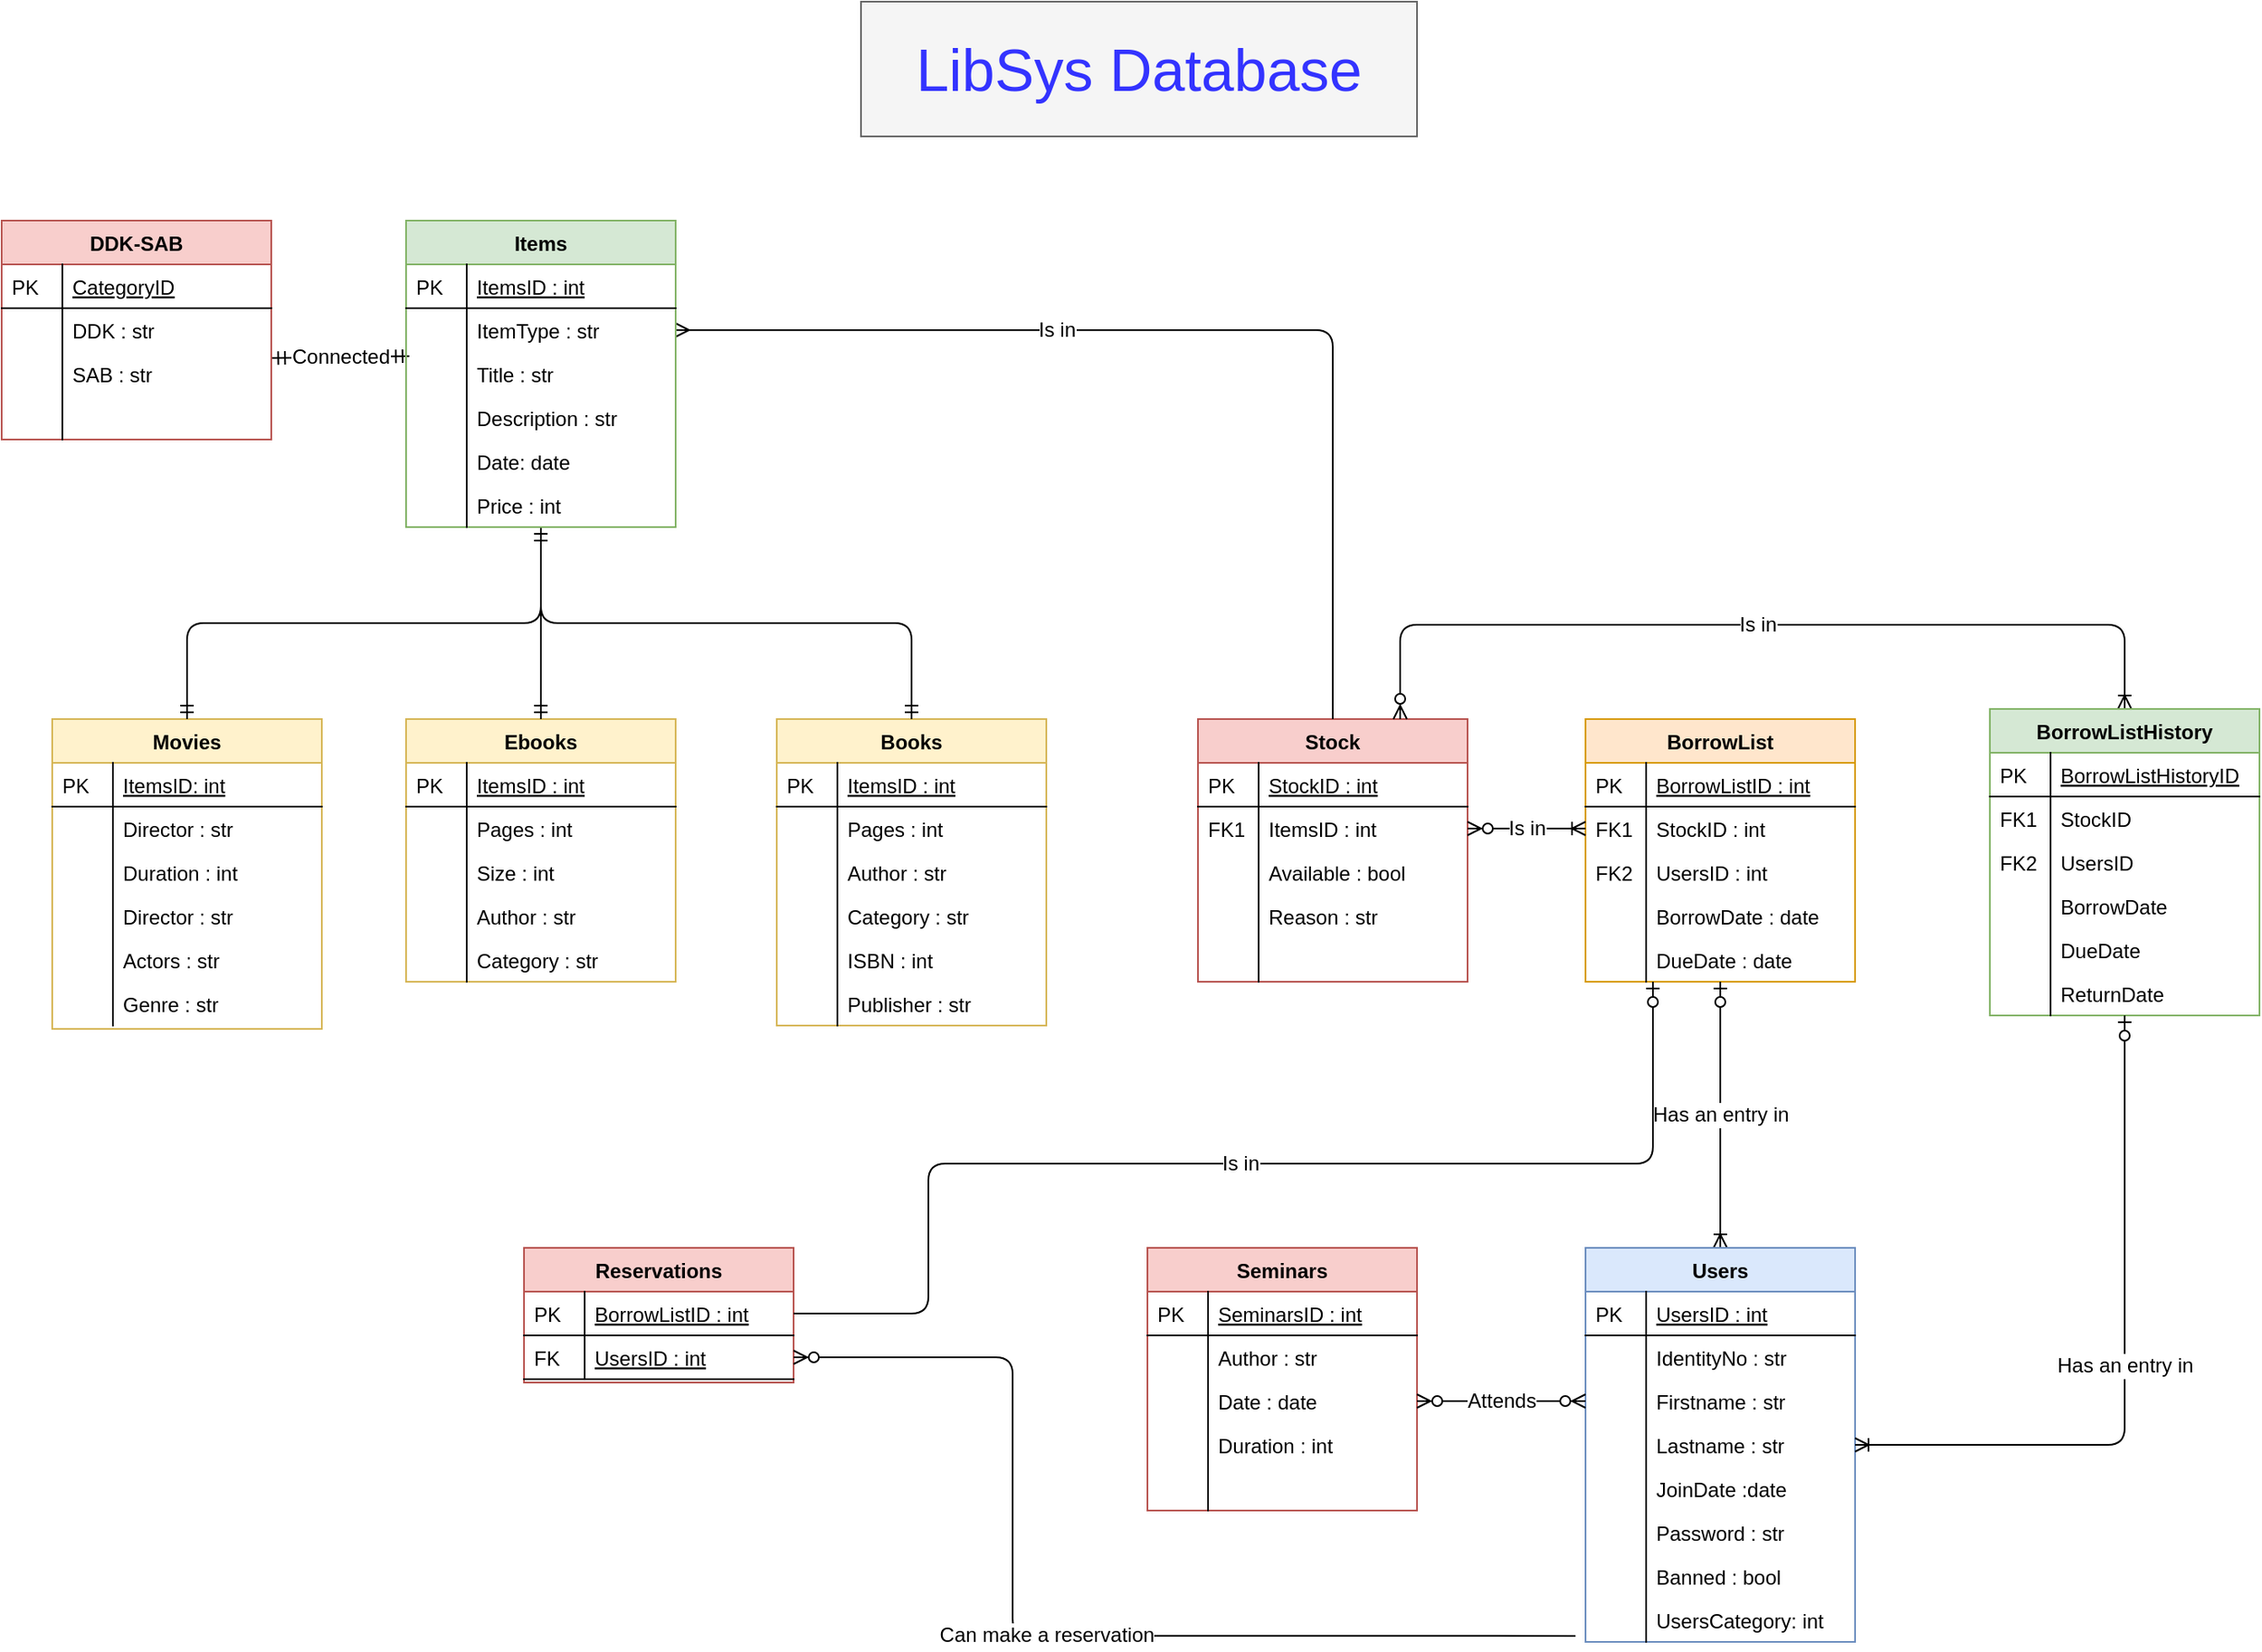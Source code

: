 <mxfile version="13.1.2" type="google"><diagram id="C5RBs43oDa-KdzZeNtuy" name="Page-1"><mxGraphModel dx="1826" dy="821" grid="1" gridSize="10" guides="1" tooltips="1" connect="1" arrows="1" fold="1" page="1" pageScale="1" pageWidth="827" pageHeight="1169" math="0" shadow="0"><root><mxCell id="WIyWlLk6GJQsqaUBKTNV-0"/><mxCell id="WIyWlLk6GJQsqaUBKTNV-1" parent="WIyWlLk6GJQsqaUBKTNV-0"/><mxCell id="zkfFHV4jXpPFQw0GAbJ--51" value="Movies" style="swimlane;fontStyle=1;childLayout=stackLayout;horizontal=1;startSize=26;horizontalStack=0;resizeParent=1;resizeLast=0;collapsible=1;marginBottom=0;rounded=0;shadow=0;strokeWidth=1;fillColor=#fff2cc;strokeColor=#d6b656;" parent="WIyWlLk6GJQsqaUBKTNV-1" vertex="1"><mxGeometry x="150" y="536" width="160" height="184" as="geometry"><mxRectangle x="20" y="80" width="160" height="26" as="alternateBounds"/></mxGeometry></mxCell><mxCell id="zkfFHV4jXpPFQw0GAbJ--52" value="ItemsID: int" style="shape=partialRectangle;top=0;left=0;right=0;bottom=1;align=left;verticalAlign=top;fillColor=none;spacingLeft=40;spacingRight=4;overflow=hidden;rotatable=0;points=[[0,0.5],[1,0.5]];portConstraint=eastwest;dropTarget=0;rounded=0;shadow=0;strokeWidth=1;fontStyle=4" parent="zkfFHV4jXpPFQw0GAbJ--51" vertex="1"><mxGeometry y="26" width="160" height="26" as="geometry"/></mxCell><mxCell id="zkfFHV4jXpPFQw0GAbJ--53" value="PK" style="shape=partialRectangle;top=0;left=0;bottom=0;fillColor=none;align=left;verticalAlign=top;spacingLeft=4;spacingRight=4;overflow=hidden;rotatable=0;points=[];portConstraint=eastwest;part=1;" parent="zkfFHV4jXpPFQw0GAbJ--52" vertex="1" connectable="0"><mxGeometry width="36" height="26" as="geometry"/></mxCell><mxCell id="YhUnzSoJVCJysxnt4JnC-15" value="Director : str" style="shape=partialRectangle;top=0;left=0;right=0;bottom=0;align=left;verticalAlign=top;fillColor=none;spacingLeft=40;spacingRight=4;overflow=hidden;rotatable=0;points=[[0,0.5],[1,0.5]];portConstraint=eastwest;dropTarget=0;rounded=0;shadow=0;strokeWidth=1;" parent="zkfFHV4jXpPFQw0GAbJ--51" vertex="1"><mxGeometry y="52" width="160" height="26" as="geometry"/></mxCell><mxCell id="YhUnzSoJVCJysxnt4JnC-16" value="" style="shape=partialRectangle;top=0;left=0;bottom=0;fillColor=none;align=left;verticalAlign=top;spacingLeft=4;spacingRight=4;overflow=hidden;rotatable=0;points=[];portConstraint=eastwest;part=1;" parent="YhUnzSoJVCJysxnt4JnC-15" vertex="1" connectable="0"><mxGeometry width="36" height="26" as="geometry"/></mxCell><mxCell id="YhUnzSoJVCJysxnt4JnC-17" value="Duration : int" style="shape=partialRectangle;top=0;left=0;right=0;bottom=0;align=left;verticalAlign=top;fillColor=none;spacingLeft=40;spacingRight=4;overflow=hidden;rotatable=0;points=[[0,0.5],[1,0.5]];portConstraint=eastwest;dropTarget=0;rounded=0;shadow=0;strokeWidth=1;" parent="zkfFHV4jXpPFQw0GAbJ--51" vertex="1"><mxGeometry y="78" width="160" height="26" as="geometry"/></mxCell><mxCell id="YhUnzSoJVCJysxnt4JnC-18" value="" style="shape=partialRectangle;top=0;left=0;bottom=0;fillColor=none;align=left;verticalAlign=top;spacingLeft=4;spacingRight=4;overflow=hidden;rotatable=0;points=[];portConstraint=eastwest;part=1;" parent="YhUnzSoJVCJysxnt4JnC-17" vertex="1" connectable="0"><mxGeometry width="36" height="26" as="geometry"/></mxCell><mxCell id="YhUnzSoJVCJysxnt4JnC-19" value="Director : str" style="shape=partialRectangle;top=0;left=0;right=0;bottom=0;align=left;verticalAlign=top;fillColor=none;spacingLeft=40;spacingRight=4;overflow=hidden;rotatable=0;points=[[0,0.5],[1,0.5]];portConstraint=eastwest;dropTarget=0;rounded=0;shadow=0;strokeWidth=1;" parent="zkfFHV4jXpPFQw0GAbJ--51" vertex="1"><mxGeometry y="104" width="160" height="26" as="geometry"/></mxCell><mxCell id="YhUnzSoJVCJysxnt4JnC-20" value="" style="shape=partialRectangle;top=0;left=0;bottom=0;fillColor=none;align=left;verticalAlign=top;spacingLeft=4;spacingRight=4;overflow=hidden;rotatable=0;points=[];portConstraint=eastwest;part=1;" parent="YhUnzSoJVCJysxnt4JnC-19" vertex="1" connectable="0"><mxGeometry width="36" height="26" as="geometry"/></mxCell><mxCell id="YhUnzSoJVCJysxnt4JnC-21" value="Actors : str" style="shape=partialRectangle;top=0;left=0;right=0;bottom=0;align=left;verticalAlign=top;fillColor=none;spacingLeft=40;spacingRight=4;overflow=hidden;rotatable=0;points=[[0,0.5],[1,0.5]];portConstraint=eastwest;dropTarget=0;rounded=0;shadow=0;strokeWidth=1;" parent="zkfFHV4jXpPFQw0GAbJ--51" vertex="1"><mxGeometry y="130" width="160" height="26" as="geometry"/></mxCell><mxCell id="YhUnzSoJVCJysxnt4JnC-22" value="" style="shape=partialRectangle;top=0;left=0;bottom=0;fillColor=none;align=left;verticalAlign=top;spacingLeft=4;spacingRight=4;overflow=hidden;rotatable=0;points=[];portConstraint=eastwest;part=1;" parent="YhUnzSoJVCJysxnt4JnC-21" vertex="1" connectable="0"><mxGeometry width="36" height="26" as="geometry"/></mxCell><mxCell id="YhUnzSoJVCJysxnt4JnC-23" value="Genre : str" style="shape=partialRectangle;top=0;left=0;right=0;bottom=0;align=left;verticalAlign=top;fillColor=none;spacingLeft=40;spacingRight=4;overflow=hidden;rotatable=0;points=[[0,0.5],[1,0.5]];portConstraint=eastwest;dropTarget=0;rounded=0;shadow=0;strokeWidth=1;" parent="zkfFHV4jXpPFQw0GAbJ--51" vertex="1"><mxGeometry y="156" width="160" height="26" as="geometry"/></mxCell><mxCell id="YhUnzSoJVCJysxnt4JnC-24" value="" style="shape=partialRectangle;top=0;left=0;bottom=0;fillColor=none;align=left;verticalAlign=top;spacingLeft=4;spacingRight=4;overflow=hidden;rotatable=0;points=[];portConstraint=eastwest;part=1;" parent="YhUnzSoJVCJysxnt4JnC-23" vertex="1" connectable="0"><mxGeometry width="36" height="26" as="geometry"/></mxCell><mxCell id="zkfFHV4jXpPFQw0GAbJ--56" value="Books" style="swimlane;fontStyle=1;childLayout=stackLayout;horizontal=1;startSize=26;horizontalStack=0;resizeParent=1;resizeLast=0;collapsible=1;marginBottom=0;rounded=0;shadow=0;strokeWidth=1;fillColor=#fff2cc;strokeColor=#d6b656;" parent="WIyWlLk6GJQsqaUBKTNV-1" vertex="1"><mxGeometry x="580" y="536" width="160" height="182" as="geometry"><mxRectangle x="260" y="80" width="160" height="26" as="alternateBounds"/></mxGeometry></mxCell><mxCell id="zkfFHV4jXpPFQw0GAbJ--57" value="ItemsID : int" style="shape=partialRectangle;top=0;left=0;right=0;bottom=1;align=left;verticalAlign=top;fillColor=none;spacingLeft=40;spacingRight=4;overflow=hidden;rotatable=0;points=[[0,0.5],[1,0.5]];portConstraint=eastwest;dropTarget=0;rounded=0;shadow=0;strokeWidth=1;fontStyle=4" parent="zkfFHV4jXpPFQw0GAbJ--56" vertex="1"><mxGeometry y="26" width="160" height="26" as="geometry"/></mxCell><mxCell id="zkfFHV4jXpPFQw0GAbJ--58" value="PK" style="shape=partialRectangle;top=0;left=0;bottom=0;fillColor=none;align=left;verticalAlign=top;spacingLeft=4;spacingRight=4;overflow=hidden;rotatable=0;points=[];portConstraint=eastwest;part=1;" parent="zkfFHV4jXpPFQw0GAbJ--57" vertex="1" connectable="0"><mxGeometry width="36" height="26" as="geometry"/></mxCell><mxCell id="YhUnzSoJVCJysxnt4JnC-30" value="Pages : int" style="shape=partialRectangle;top=0;left=0;right=0;bottom=0;align=left;verticalAlign=top;fillColor=none;spacingLeft=40;spacingRight=4;overflow=hidden;rotatable=0;points=[[0,0.5],[1,0.5]];portConstraint=eastwest;dropTarget=0;rounded=0;shadow=0;strokeWidth=1;" parent="zkfFHV4jXpPFQw0GAbJ--56" vertex="1"><mxGeometry y="52" width="160" height="26" as="geometry"/></mxCell><mxCell id="YhUnzSoJVCJysxnt4JnC-31" value="" style="shape=partialRectangle;top=0;left=0;bottom=0;fillColor=none;align=left;verticalAlign=top;spacingLeft=4;spacingRight=4;overflow=hidden;rotatable=0;points=[];portConstraint=eastwest;part=1;" parent="YhUnzSoJVCJysxnt4JnC-30" vertex="1" connectable="0"><mxGeometry width="36" height="26" as="geometry"/></mxCell><mxCell id="YhUnzSoJVCJysxnt4JnC-32" value="Author : str" style="shape=partialRectangle;top=0;left=0;right=0;bottom=0;align=left;verticalAlign=top;fillColor=none;spacingLeft=40;spacingRight=4;overflow=hidden;rotatable=0;points=[[0,0.5],[1,0.5]];portConstraint=eastwest;dropTarget=0;rounded=0;shadow=0;strokeWidth=1;" parent="zkfFHV4jXpPFQw0GAbJ--56" vertex="1"><mxGeometry y="78" width="160" height="26" as="geometry"/></mxCell><mxCell id="YhUnzSoJVCJysxnt4JnC-33" value="" style="shape=partialRectangle;top=0;left=0;bottom=0;fillColor=none;align=left;verticalAlign=top;spacingLeft=4;spacingRight=4;overflow=hidden;rotatable=0;points=[];portConstraint=eastwest;part=1;" parent="YhUnzSoJVCJysxnt4JnC-32" vertex="1" connectable="0"><mxGeometry width="36" height="26" as="geometry"/></mxCell><mxCell id="YhUnzSoJVCJysxnt4JnC-34" value="Category : str" style="shape=partialRectangle;top=0;left=0;right=0;bottom=0;align=left;verticalAlign=top;fillColor=none;spacingLeft=40;spacingRight=4;overflow=hidden;rotatable=0;points=[[0,0.5],[1,0.5]];portConstraint=eastwest;dropTarget=0;rounded=0;shadow=0;strokeWidth=1;" parent="zkfFHV4jXpPFQw0GAbJ--56" vertex="1"><mxGeometry y="104" width="160" height="26" as="geometry"/></mxCell><mxCell id="YhUnzSoJVCJysxnt4JnC-35" value="" style="shape=partialRectangle;top=0;left=0;bottom=0;fillColor=none;align=left;verticalAlign=top;spacingLeft=4;spacingRight=4;overflow=hidden;rotatable=0;points=[];portConstraint=eastwest;part=1;" parent="YhUnzSoJVCJysxnt4JnC-34" vertex="1" connectable="0"><mxGeometry width="36" height="26" as="geometry"/></mxCell><mxCell id="0tRpo4BJflTn4nyhoD9y-18" value="ISBN : int" style="shape=partialRectangle;top=0;left=0;right=0;bottom=0;align=left;verticalAlign=top;fillColor=none;spacingLeft=40;spacingRight=4;overflow=hidden;rotatable=0;points=[[0,0.5],[1,0.5]];portConstraint=eastwest;dropTarget=0;rounded=0;shadow=0;strokeWidth=1;" parent="zkfFHV4jXpPFQw0GAbJ--56" vertex="1"><mxGeometry y="130" width="160" height="26" as="geometry"/></mxCell><mxCell id="0tRpo4BJflTn4nyhoD9y-19" value="" style="shape=partialRectangle;top=0;left=0;bottom=0;fillColor=none;align=left;verticalAlign=top;spacingLeft=4;spacingRight=4;overflow=hidden;rotatable=0;points=[];portConstraint=eastwest;part=1;" parent="0tRpo4BJflTn4nyhoD9y-18" vertex="1" connectable="0"><mxGeometry width="36" height="26" as="geometry"/></mxCell><mxCell id="0tRpo4BJflTn4nyhoD9y-20" value="Publisher : str" style="shape=partialRectangle;top=0;left=0;right=0;bottom=0;align=left;verticalAlign=top;fillColor=none;spacingLeft=40;spacingRight=4;overflow=hidden;rotatable=0;points=[[0,0.5],[1,0.5]];portConstraint=eastwest;dropTarget=0;rounded=0;shadow=0;strokeWidth=1;" parent="zkfFHV4jXpPFQw0GAbJ--56" vertex="1"><mxGeometry y="156" width="160" height="26" as="geometry"/></mxCell><mxCell id="0tRpo4BJflTn4nyhoD9y-21" value="" style="shape=partialRectangle;top=0;left=0;bottom=0;fillColor=none;align=left;verticalAlign=top;spacingLeft=4;spacingRight=4;overflow=hidden;rotatable=0;points=[];portConstraint=eastwest;part=1;" parent="0tRpo4BJflTn4nyhoD9y-20" vertex="1" connectable="0"><mxGeometry width="36" height="26" as="geometry"/></mxCell><mxCell id="YhUnzSoJVCJysxnt4JnC-51" value="Stock" style="swimlane;fontStyle=1;childLayout=stackLayout;horizontal=1;startSize=26;horizontalStack=0;resizeParent=1;resizeLast=0;collapsible=1;marginBottom=0;rounded=0;shadow=0;strokeWidth=1;fillColor=#f8cecc;strokeColor=#b85450;" parent="WIyWlLk6GJQsqaUBKTNV-1" vertex="1"><mxGeometry x="830" y="536" width="160" height="156" as="geometry"><mxRectangle x="260" y="270" width="160" height="26" as="alternateBounds"/></mxGeometry></mxCell><mxCell id="YhUnzSoJVCJysxnt4JnC-52" value="StockID : int" style="shape=partialRectangle;top=0;left=0;right=0;bottom=1;align=left;verticalAlign=top;fillColor=none;spacingLeft=40;spacingRight=4;overflow=hidden;rotatable=0;points=[[0,0.5],[1,0.5]];portConstraint=eastwest;dropTarget=0;rounded=0;shadow=0;strokeWidth=1;fontStyle=4" parent="YhUnzSoJVCJysxnt4JnC-51" vertex="1"><mxGeometry y="26" width="160" height="26" as="geometry"/></mxCell><mxCell id="YhUnzSoJVCJysxnt4JnC-53" value="PK" style="shape=partialRectangle;top=0;left=0;bottom=0;fillColor=none;align=left;verticalAlign=top;spacingLeft=4;spacingRight=4;overflow=hidden;rotatable=0;points=[];portConstraint=eastwest;part=1;" parent="YhUnzSoJVCJysxnt4JnC-52" vertex="1" connectable="0"><mxGeometry width="36" height="26" as="geometry"/></mxCell><mxCell id="YhUnzSoJVCJysxnt4JnC-54" value="ItemsID : int" style="shape=partialRectangle;top=0;left=0;right=0;bottom=0;align=left;verticalAlign=top;fillColor=none;spacingLeft=40;spacingRight=4;overflow=hidden;rotatable=0;points=[[0,0.5],[1,0.5]];portConstraint=eastwest;dropTarget=0;rounded=0;shadow=0;strokeWidth=1;" parent="YhUnzSoJVCJysxnt4JnC-51" vertex="1"><mxGeometry y="52" width="160" height="26" as="geometry"/></mxCell><mxCell id="YhUnzSoJVCJysxnt4JnC-55" value="FK1" style="shape=partialRectangle;top=0;left=0;bottom=0;fillColor=none;align=left;verticalAlign=top;spacingLeft=4;spacingRight=4;overflow=hidden;rotatable=0;points=[];portConstraint=eastwest;part=1;" parent="YhUnzSoJVCJysxnt4JnC-54" vertex="1" connectable="0"><mxGeometry width="36" height="26" as="geometry"/></mxCell><mxCell id="YhUnzSoJVCJysxnt4JnC-56" value="Available : bool" style="shape=partialRectangle;top=0;left=0;right=0;bottom=0;align=left;verticalAlign=top;fillColor=none;spacingLeft=40;spacingRight=4;overflow=hidden;rotatable=0;points=[[0,0.5],[1,0.5]];portConstraint=eastwest;dropTarget=0;rounded=0;shadow=0;strokeWidth=1;" parent="YhUnzSoJVCJysxnt4JnC-51" vertex="1"><mxGeometry y="78" width="160" height="26" as="geometry"/></mxCell><mxCell id="YhUnzSoJVCJysxnt4JnC-57" value="" style="shape=partialRectangle;top=0;left=0;bottom=0;fillColor=none;align=left;verticalAlign=top;spacingLeft=4;spacingRight=4;overflow=hidden;rotatable=0;points=[];portConstraint=eastwest;part=1;" parent="YhUnzSoJVCJysxnt4JnC-56" vertex="1" connectable="0"><mxGeometry width="36" height="26" as="geometry"/></mxCell><mxCell id="0tRpo4BJflTn4nyhoD9y-26" value="Reason : str" style="shape=partialRectangle;top=0;left=0;right=0;bottom=0;align=left;verticalAlign=top;fillColor=none;spacingLeft=40;spacingRight=4;overflow=hidden;rotatable=0;points=[[0,0.5],[1,0.5]];portConstraint=eastwest;dropTarget=0;rounded=0;shadow=0;strokeWidth=1;" parent="YhUnzSoJVCJysxnt4JnC-51" vertex="1"><mxGeometry y="104" width="160" height="26" as="geometry"/></mxCell><mxCell id="0tRpo4BJflTn4nyhoD9y-27" value="" style="shape=partialRectangle;top=0;left=0;bottom=0;fillColor=none;align=left;verticalAlign=top;spacingLeft=4;spacingRight=4;overflow=hidden;rotatable=0;points=[];portConstraint=eastwest;part=1;" parent="0tRpo4BJflTn4nyhoD9y-26" vertex="1" connectable="0"><mxGeometry width="36" height="26" as="geometry"/></mxCell><mxCell id="YhUnzSoJVCJysxnt4JnC-58" value="" style="shape=partialRectangle;top=0;left=0;right=0;bottom=0;align=left;verticalAlign=top;fillColor=none;spacingLeft=40;spacingRight=4;overflow=hidden;rotatable=0;points=[[0,0.5],[1,0.5]];portConstraint=eastwest;dropTarget=0;rounded=0;shadow=0;strokeWidth=1;" parent="YhUnzSoJVCJysxnt4JnC-51" vertex="1"><mxGeometry y="130" width="160" height="26" as="geometry"/></mxCell><mxCell id="YhUnzSoJVCJysxnt4JnC-59" value="" style="shape=partialRectangle;top=0;left=0;bottom=0;fillColor=none;align=left;verticalAlign=top;spacingLeft=4;spacingRight=4;overflow=hidden;rotatable=0;points=[];portConstraint=eastwest;part=1;" parent="YhUnzSoJVCJysxnt4JnC-58" vertex="1" connectable="0"><mxGeometry width="36" height="26" as="geometry"/></mxCell><mxCell id="YhUnzSoJVCJysxnt4JnC-60" value="BorrowList" style="swimlane;fontStyle=1;childLayout=stackLayout;horizontal=1;startSize=26;horizontalStack=0;resizeParent=1;resizeLast=0;collapsible=1;marginBottom=0;rounded=0;shadow=0;strokeWidth=1;fillColor=#ffe6cc;strokeColor=#d79b00;" parent="WIyWlLk6GJQsqaUBKTNV-1" vertex="1"><mxGeometry x="1060" y="536" width="160" height="156" as="geometry"><mxRectangle x="260" y="270" width="160" height="26" as="alternateBounds"/></mxGeometry></mxCell><mxCell id="YhUnzSoJVCJysxnt4JnC-61" value="BorrowListID : int" style="shape=partialRectangle;top=0;left=0;right=0;bottom=1;align=left;verticalAlign=top;fillColor=none;spacingLeft=40;spacingRight=4;overflow=hidden;rotatable=0;points=[[0,0.5],[1,0.5]];portConstraint=eastwest;dropTarget=0;rounded=0;shadow=0;strokeWidth=1;fontStyle=4" parent="YhUnzSoJVCJysxnt4JnC-60" vertex="1"><mxGeometry y="26" width="160" height="26" as="geometry"/></mxCell><mxCell id="YhUnzSoJVCJysxnt4JnC-62" value="PK" style="shape=partialRectangle;top=0;left=0;bottom=0;fillColor=none;align=left;verticalAlign=top;spacingLeft=4;spacingRight=4;overflow=hidden;rotatable=0;points=[];portConstraint=eastwest;part=1;" parent="YhUnzSoJVCJysxnt4JnC-61" vertex="1" connectable="0"><mxGeometry width="36" height="26" as="geometry"/></mxCell><mxCell id="YhUnzSoJVCJysxnt4JnC-63" value="StockID : int" style="shape=partialRectangle;top=0;left=0;right=0;bottom=0;align=left;verticalAlign=top;fillColor=none;spacingLeft=40;spacingRight=4;overflow=hidden;rotatable=0;points=[[0,0.5],[1,0.5]];portConstraint=eastwest;dropTarget=0;rounded=0;shadow=0;strokeWidth=1;" parent="YhUnzSoJVCJysxnt4JnC-60" vertex="1"><mxGeometry y="52" width="160" height="26" as="geometry"/></mxCell><mxCell id="YhUnzSoJVCJysxnt4JnC-64" value="FK1" style="shape=partialRectangle;top=0;left=0;bottom=0;fillColor=none;align=left;verticalAlign=top;spacingLeft=4;spacingRight=4;overflow=hidden;rotatable=0;points=[];portConstraint=eastwest;part=1;" parent="YhUnzSoJVCJysxnt4JnC-63" vertex="1" connectable="0"><mxGeometry width="36" height="26" as="geometry"/></mxCell><mxCell id="YhUnzSoJVCJysxnt4JnC-65" value="UsersID : int" style="shape=partialRectangle;top=0;left=0;right=0;bottom=0;align=left;verticalAlign=top;fillColor=none;spacingLeft=40;spacingRight=4;overflow=hidden;rotatable=0;points=[[0,0.5],[1,0.5]];portConstraint=eastwest;dropTarget=0;rounded=0;shadow=0;strokeWidth=1;" parent="YhUnzSoJVCJysxnt4JnC-60" vertex="1"><mxGeometry y="78" width="160" height="26" as="geometry"/></mxCell><mxCell id="YhUnzSoJVCJysxnt4JnC-66" value="FK2" style="shape=partialRectangle;top=0;left=0;bottom=0;fillColor=none;align=left;verticalAlign=top;spacingLeft=4;spacingRight=4;overflow=hidden;rotatable=0;points=[];portConstraint=eastwest;part=1;" parent="YhUnzSoJVCJysxnt4JnC-65" vertex="1" connectable="0"><mxGeometry width="36" height="26" as="geometry"/></mxCell><mxCell id="YhUnzSoJVCJysxnt4JnC-67" value="BorrowDate : date" style="shape=partialRectangle;top=0;left=0;right=0;bottom=0;align=left;verticalAlign=top;fillColor=none;spacingLeft=40;spacingRight=4;overflow=hidden;rotatable=0;points=[[0,0.5],[1,0.5]];portConstraint=eastwest;dropTarget=0;rounded=0;shadow=0;strokeWidth=1;" parent="YhUnzSoJVCJysxnt4JnC-60" vertex="1"><mxGeometry y="104" width="160" height="26" as="geometry"/></mxCell><mxCell id="YhUnzSoJVCJysxnt4JnC-68" value="" style="shape=partialRectangle;top=0;left=0;bottom=0;fillColor=none;align=left;verticalAlign=top;spacingLeft=4;spacingRight=4;overflow=hidden;rotatable=0;points=[];portConstraint=eastwest;part=1;" parent="YhUnzSoJVCJysxnt4JnC-67" vertex="1" connectable="0"><mxGeometry width="36" height="26" as="geometry"/></mxCell><mxCell id="YhUnzSoJVCJysxnt4JnC-69" value="DueDate : date" style="shape=partialRectangle;top=0;left=0;right=0;bottom=0;align=left;verticalAlign=top;fillColor=none;spacingLeft=40;spacingRight=4;overflow=hidden;rotatable=0;points=[[0,0.5],[1,0.5]];portConstraint=eastwest;dropTarget=0;rounded=0;shadow=0;strokeWidth=1;" parent="YhUnzSoJVCJysxnt4JnC-60" vertex="1"><mxGeometry y="130" width="160" height="26" as="geometry"/></mxCell><mxCell id="YhUnzSoJVCJysxnt4JnC-70" value="" style="shape=partialRectangle;top=0;left=0;bottom=0;fillColor=none;align=left;verticalAlign=top;spacingLeft=4;spacingRight=4;overflow=hidden;rotatable=0;points=[];portConstraint=eastwest;part=1;" parent="YhUnzSoJVCJysxnt4JnC-69" vertex="1" connectable="0"><mxGeometry width="36" height="26" as="geometry"/></mxCell><mxCell id="YhUnzSoJVCJysxnt4JnC-71" value="Is in" style="edgeStyle=entityRelationEdgeStyle;fontSize=12;html=1;endArrow=ERoneToMany;startArrow=ERzeroToMany;exitX=1;exitY=0.5;exitDx=0;exitDy=0;entryX=0;entryY=0.5;entryDx=0;entryDy=0;" parent="WIyWlLk6GJQsqaUBKTNV-1" source="YhUnzSoJVCJysxnt4JnC-54" target="YhUnzSoJVCJysxnt4JnC-63" edge="1"><mxGeometry width="100" height="100" relative="1" as="geometry"><mxPoint x="970" y="830" as="sourcePoint"/><mxPoint x="1050" y="800" as="targetPoint"/></mxGeometry></mxCell><mxCell id="YhUnzSoJVCJysxnt4JnC-72" value="Is in" style="edgeStyle=orthogonalEdgeStyle;fontSize=12;html=1;endArrow=ERmany;exitX=0.5;exitY=0;exitDx=0;exitDy=0;entryX=1;entryY=0.5;entryDx=0;entryDy=0;" parent="WIyWlLk6GJQsqaUBKTNV-1" source="YhUnzSoJVCJysxnt4JnC-51" target="zkfFHV4jXpPFQw0GAbJ--69" edge="1"><mxGeometry x="0.274" width="100" height="100" relative="1" as="geometry"><mxPoint x="890" y="480" as="sourcePoint"/><mxPoint x="730" y="380" as="targetPoint"/><Array as="points"><mxPoint x="910" y="305"/></Array><mxPoint as="offset"/></mxGeometry></mxCell><mxCell id="YhUnzSoJVCJysxnt4JnC-0" value="Ebooks" style="swimlane;fontStyle=1;childLayout=stackLayout;horizontal=1;startSize=26;horizontalStack=0;resizeParent=1;resizeLast=0;collapsible=1;marginBottom=0;rounded=0;shadow=0;strokeWidth=1;fillColor=#fff2cc;strokeColor=#d6b656;" parent="WIyWlLk6GJQsqaUBKTNV-1" vertex="1"><mxGeometry x="360" y="536" width="160" height="156" as="geometry"><mxRectangle x="260" y="80" width="160" height="26" as="alternateBounds"/></mxGeometry></mxCell><mxCell id="YhUnzSoJVCJysxnt4JnC-1" value="ItemsID : int" style="shape=partialRectangle;top=0;left=0;right=0;bottom=1;align=left;verticalAlign=top;fillColor=none;spacingLeft=40;spacingRight=4;overflow=hidden;rotatable=0;points=[[0,0.5],[1,0.5]];portConstraint=eastwest;dropTarget=0;rounded=0;shadow=0;strokeWidth=1;fontStyle=4" parent="YhUnzSoJVCJysxnt4JnC-0" vertex="1"><mxGeometry y="26" width="160" height="26" as="geometry"/></mxCell><mxCell id="YhUnzSoJVCJysxnt4JnC-2" value="PK" style="shape=partialRectangle;top=0;left=0;bottom=0;fillColor=none;align=left;verticalAlign=top;spacingLeft=4;spacingRight=4;overflow=hidden;rotatable=0;points=[];portConstraint=eastwest;part=1;" parent="YhUnzSoJVCJysxnt4JnC-1" vertex="1" connectable="0"><mxGeometry width="36" height="26" as="geometry"/></mxCell><mxCell id="YhUnzSoJVCJysxnt4JnC-5" value="Pages : int" style="shape=partialRectangle;top=0;left=0;right=0;bottom=0;align=left;verticalAlign=top;fillColor=none;spacingLeft=40;spacingRight=4;overflow=hidden;rotatable=0;points=[[0,0.5],[1,0.5]];portConstraint=eastwest;dropTarget=0;rounded=0;shadow=0;strokeWidth=1;" parent="YhUnzSoJVCJysxnt4JnC-0" vertex="1"><mxGeometry y="52" width="160" height="26" as="geometry"/></mxCell><mxCell id="YhUnzSoJVCJysxnt4JnC-6" value="" style="shape=partialRectangle;top=0;left=0;bottom=0;fillColor=none;align=left;verticalAlign=top;spacingLeft=4;spacingRight=4;overflow=hidden;rotatable=0;points=[];portConstraint=eastwest;part=1;" parent="YhUnzSoJVCJysxnt4JnC-5" vertex="1" connectable="0"><mxGeometry width="36" height="26" as="geometry"/></mxCell><mxCell id="YhUnzSoJVCJysxnt4JnC-26" value="Size : int" style="shape=partialRectangle;top=0;left=0;right=0;bottom=0;align=left;verticalAlign=top;fillColor=none;spacingLeft=40;spacingRight=4;overflow=hidden;rotatable=0;points=[[0,0.5],[1,0.5]];portConstraint=eastwest;dropTarget=0;rounded=0;shadow=0;strokeWidth=1;" parent="YhUnzSoJVCJysxnt4JnC-0" vertex="1"><mxGeometry y="78" width="160" height="26" as="geometry"/></mxCell><mxCell id="YhUnzSoJVCJysxnt4JnC-27" value="" style="shape=partialRectangle;top=0;left=0;bottom=0;fillColor=none;align=left;verticalAlign=top;spacingLeft=4;spacingRight=4;overflow=hidden;rotatable=0;points=[];portConstraint=eastwest;part=1;" parent="YhUnzSoJVCJysxnt4JnC-26" vertex="1" connectable="0"><mxGeometry width="36" height="26" as="geometry"/></mxCell><mxCell id="YhUnzSoJVCJysxnt4JnC-28" value="Author : str" style="shape=partialRectangle;top=0;left=0;right=0;bottom=0;align=left;verticalAlign=top;fillColor=none;spacingLeft=40;spacingRight=4;overflow=hidden;rotatable=0;points=[[0,0.5],[1,0.5]];portConstraint=eastwest;dropTarget=0;rounded=0;shadow=0;strokeWidth=1;" parent="YhUnzSoJVCJysxnt4JnC-0" vertex="1"><mxGeometry y="104" width="160" height="26" as="geometry"/></mxCell><mxCell id="YhUnzSoJVCJysxnt4JnC-29" value="" style="shape=partialRectangle;top=0;left=0;bottom=0;fillColor=none;align=left;verticalAlign=top;spacingLeft=4;spacingRight=4;overflow=hidden;rotatable=0;points=[];portConstraint=eastwest;part=1;" parent="YhUnzSoJVCJysxnt4JnC-28" vertex="1" connectable="0"><mxGeometry width="36" height="26" as="geometry"/></mxCell><mxCell id="YhUnzSoJVCJysxnt4JnC-36" value="Category : str" style="shape=partialRectangle;top=0;left=0;right=0;bottom=0;align=left;verticalAlign=top;fillColor=none;spacingLeft=40;spacingRight=4;overflow=hidden;rotatable=0;points=[[0,0.5],[1,0.5]];portConstraint=eastwest;dropTarget=0;rounded=0;shadow=0;strokeWidth=1;" parent="YhUnzSoJVCJysxnt4JnC-0" vertex="1"><mxGeometry y="130" width="160" height="26" as="geometry"/></mxCell><mxCell id="YhUnzSoJVCJysxnt4JnC-37" value="" style="shape=partialRectangle;top=0;left=0;bottom=0;fillColor=none;align=left;verticalAlign=top;spacingLeft=4;spacingRight=4;overflow=hidden;rotatable=0;points=[];portConstraint=eastwest;part=1;" parent="YhUnzSoJVCJysxnt4JnC-36" vertex="1" connectable="0"><mxGeometry width="36" height="26" as="geometry"/></mxCell><mxCell id="YhUnzSoJVCJysxnt4JnC-129" value="Has an entry in" style="edgeStyle=orthogonalEdgeStyle;fontSize=12;html=1;endArrow=ERoneToMany;startArrow=ERzeroToOne;exitX=0.5;exitY=1;exitDx=0;exitDy=0;entryX=0.5;entryY=0;entryDx=0;entryDy=0;" parent="WIyWlLk6GJQsqaUBKTNV-1" source="YhUnzSoJVCJysxnt4JnC-60" target="YhUnzSoJVCJysxnt4JnC-87" edge="1"><mxGeometry width="100" height="100" relative="1" as="geometry"><mxPoint x="1190" y="810" as="sourcePoint"/><mxPoint x="1060" y="770" as="targetPoint"/></mxGeometry></mxCell><mxCell id="YhUnzSoJVCJysxnt4JnC-155" value="Is in" style="edgeStyle=orthogonalEdgeStyle;fontSize=12;html=1;endArrow=ERoneToMany;startArrow=ERzeroToMany;entryX=0.5;entryY=0;entryDx=0;entryDy=0;exitX=0.75;exitY=0;exitDx=0;exitDy=0;" parent="WIyWlLk6GJQsqaUBKTNV-1" source="YhUnzSoJVCJysxnt4JnC-51" target="YhUnzSoJVCJysxnt4JnC-142" edge="1"><mxGeometry width="100" height="100" relative="1" as="geometry"><mxPoint x="990" y="510" as="sourcePoint"/><mxPoint x="1090" y="450" as="targetPoint"/><Array as="points"><mxPoint x="950" y="480"/><mxPoint x="1380" y="480"/></Array></mxGeometry></mxCell><mxCell id="YhUnzSoJVCJysxnt4JnC-142" value="BorrowListHistory" style="swimlane;fontStyle=1;childLayout=stackLayout;horizontal=1;startSize=26;horizontalStack=0;resizeParent=1;resizeLast=0;collapsible=1;marginBottom=0;rounded=0;shadow=0;strokeWidth=1;fillColor=#d5e8d4;strokeColor=#82b366;" parent="WIyWlLk6GJQsqaUBKTNV-1" vertex="1"><mxGeometry x="1300" y="530" width="160" height="182" as="geometry"><mxRectangle x="260" y="270" width="160" height="26" as="alternateBounds"/></mxGeometry></mxCell><mxCell id="YhUnzSoJVCJysxnt4JnC-143" value="BorrowListHistoryID" style="shape=partialRectangle;top=0;left=0;right=0;bottom=1;align=left;verticalAlign=top;fillColor=none;spacingLeft=40;spacingRight=4;overflow=hidden;rotatable=0;points=[[0,0.5],[1,0.5]];portConstraint=eastwest;dropTarget=0;rounded=0;shadow=0;strokeWidth=1;fontStyle=4" parent="YhUnzSoJVCJysxnt4JnC-142" vertex="1"><mxGeometry y="26" width="160" height="26" as="geometry"/></mxCell><mxCell id="YhUnzSoJVCJysxnt4JnC-144" value="PK" style="shape=partialRectangle;top=0;left=0;bottom=0;fillColor=none;align=left;verticalAlign=top;spacingLeft=4;spacingRight=4;overflow=hidden;rotatable=0;points=[];portConstraint=eastwest;part=1;" parent="YhUnzSoJVCJysxnt4JnC-143" vertex="1" connectable="0"><mxGeometry width="36" height="26" as="geometry"/></mxCell><mxCell id="YhUnzSoJVCJysxnt4JnC-145" value="StockID" style="shape=partialRectangle;top=0;left=0;right=0;bottom=0;align=left;verticalAlign=top;fillColor=none;spacingLeft=40;spacingRight=4;overflow=hidden;rotatable=0;points=[[0,0.5],[1,0.5]];portConstraint=eastwest;dropTarget=0;rounded=0;shadow=0;strokeWidth=1;" parent="YhUnzSoJVCJysxnt4JnC-142" vertex="1"><mxGeometry y="52" width="160" height="26" as="geometry"/></mxCell><mxCell id="YhUnzSoJVCJysxnt4JnC-146" value="FK1" style="shape=partialRectangle;top=0;left=0;bottom=0;fillColor=none;align=left;verticalAlign=top;spacingLeft=4;spacingRight=4;overflow=hidden;rotatable=0;points=[];portConstraint=eastwest;part=1;" parent="YhUnzSoJVCJysxnt4JnC-145" vertex="1" connectable="0"><mxGeometry width="36" height="26" as="geometry"/></mxCell><mxCell id="YhUnzSoJVCJysxnt4JnC-147" value="UsersID" style="shape=partialRectangle;top=0;left=0;right=0;bottom=0;align=left;verticalAlign=top;fillColor=none;spacingLeft=40;spacingRight=4;overflow=hidden;rotatable=0;points=[[0,0.5],[1,0.5]];portConstraint=eastwest;dropTarget=0;rounded=0;shadow=0;strokeWidth=1;" parent="YhUnzSoJVCJysxnt4JnC-142" vertex="1"><mxGeometry y="78" width="160" height="26" as="geometry"/></mxCell><mxCell id="YhUnzSoJVCJysxnt4JnC-148" value="FK2" style="shape=partialRectangle;top=0;left=0;bottom=0;fillColor=none;align=left;verticalAlign=top;spacingLeft=4;spacingRight=4;overflow=hidden;rotatable=0;points=[];portConstraint=eastwest;part=1;" parent="YhUnzSoJVCJysxnt4JnC-147" vertex="1" connectable="0"><mxGeometry width="36" height="26" as="geometry"/></mxCell><mxCell id="YhUnzSoJVCJysxnt4JnC-149" value="BorrowDate" style="shape=partialRectangle;top=0;left=0;right=0;bottom=0;align=left;verticalAlign=top;fillColor=none;spacingLeft=40;spacingRight=4;overflow=hidden;rotatable=0;points=[[0,0.5],[1,0.5]];portConstraint=eastwest;dropTarget=0;rounded=0;shadow=0;strokeWidth=1;" parent="YhUnzSoJVCJysxnt4JnC-142" vertex="1"><mxGeometry y="104" width="160" height="26" as="geometry"/></mxCell><mxCell id="YhUnzSoJVCJysxnt4JnC-150" value="" style="shape=partialRectangle;top=0;left=0;bottom=0;fillColor=none;align=left;verticalAlign=top;spacingLeft=4;spacingRight=4;overflow=hidden;rotatable=0;points=[];portConstraint=eastwest;part=1;" parent="YhUnzSoJVCJysxnt4JnC-149" vertex="1" connectable="0"><mxGeometry width="36" height="26" as="geometry"/></mxCell><mxCell id="YhUnzSoJVCJysxnt4JnC-151" value="DueDate" style="shape=partialRectangle;top=0;left=0;right=0;bottom=0;align=left;verticalAlign=top;fillColor=none;spacingLeft=40;spacingRight=4;overflow=hidden;rotatable=0;points=[[0,0.5],[1,0.5]];portConstraint=eastwest;dropTarget=0;rounded=0;shadow=0;strokeWidth=1;" parent="YhUnzSoJVCJysxnt4JnC-142" vertex="1"><mxGeometry y="130" width="160" height="26" as="geometry"/></mxCell><mxCell id="YhUnzSoJVCJysxnt4JnC-152" value="" style="shape=partialRectangle;top=0;left=0;bottom=0;fillColor=none;align=left;verticalAlign=top;spacingLeft=4;spacingRight=4;overflow=hidden;rotatable=0;points=[];portConstraint=eastwest;part=1;" parent="YhUnzSoJVCJysxnt4JnC-151" vertex="1" connectable="0"><mxGeometry width="36" height="26" as="geometry"/></mxCell><mxCell id="YhUnzSoJVCJysxnt4JnC-153" value="ReturnDate" style="shape=partialRectangle;top=0;left=0;right=0;bottom=0;align=left;verticalAlign=top;fillColor=none;spacingLeft=40;spacingRight=4;overflow=hidden;rotatable=0;points=[[0,0.5],[1,0.5]];portConstraint=eastwest;dropTarget=0;rounded=0;shadow=0;strokeWidth=1;" parent="YhUnzSoJVCJysxnt4JnC-142" vertex="1"><mxGeometry y="156" width="160" height="26" as="geometry"/></mxCell><mxCell id="YhUnzSoJVCJysxnt4JnC-154" value="" style="shape=partialRectangle;top=0;left=0;bottom=0;fillColor=none;align=left;verticalAlign=top;spacingLeft=4;spacingRight=4;overflow=hidden;rotatable=0;points=[];portConstraint=eastwest;part=1;" parent="YhUnzSoJVCJysxnt4JnC-153" vertex="1" connectable="0"><mxGeometry width="36" height="26" as="geometry"/></mxCell><mxCell id="YhUnzSoJVCJysxnt4JnC-162" value="LibSys Database" style="text;html=1;align=center;verticalAlign=middle;whiteSpace=wrap;rounded=0;fontSize=35;fillColor=#f5f5f5;strokeColor=#666666;fontColor=#3333FF;" parent="WIyWlLk6GJQsqaUBKTNV-1" vertex="1"><mxGeometry x="630" y="110" width="330" height="80" as="geometry"/></mxCell><mxCell id="YhUnzSoJVCJysxnt4JnC-87" value="Users" style="swimlane;fontStyle=1;childLayout=stackLayout;horizontal=1;startSize=26;horizontalStack=0;resizeParent=1;resizeLast=0;collapsible=1;marginBottom=0;rounded=0;shadow=0;strokeWidth=1;fillColor=#dae8fc;strokeColor=#6c8ebf;" parent="WIyWlLk6GJQsqaUBKTNV-1" vertex="1"><mxGeometry x="1060" y="850" width="160" height="234" as="geometry"><mxRectangle x="260" y="270" width="160" height="26" as="alternateBounds"/></mxGeometry></mxCell><mxCell id="YhUnzSoJVCJysxnt4JnC-88" value="UsersID : int" style="shape=partialRectangle;top=0;left=0;right=0;bottom=1;align=left;verticalAlign=top;fillColor=none;spacingLeft=40;spacingRight=4;overflow=hidden;rotatable=0;points=[[0,0.5],[1,0.5]];portConstraint=eastwest;dropTarget=0;rounded=0;shadow=0;strokeWidth=1;fontStyle=4" parent="YhUnzSoJVCJysxnt4JnC-87" vertex="1"><mxGeometry y="26" width="160" height="26" as="geometry"/></mxCell><mxCell id="YhUnzSoJVCJysxnt4JnC-89" value="PK" style="shape=partialRectangle;top=0;left=0;bottom=0;fillColor=none;align=left;verticalAlign=top;spacingLeft=4;spacingRight=4;overflow=hidden;rotatable=0;points=[];portConstraint=eastwest;part=1;" parent="YhUnzSoJVCJysxnt4JnC-88" vertex="1" connectable="0"><mxGeometry width="36" height="26" as="geometry"/></mxCell><mxCell id="YhUnzSoJVCJysxnt4JnC-90" value="IdentityNo : str" style="shape=partialRectangle;top=0;left=0;right=0;bottom=0;align=left;verticalAlign=top;fillColor=none;spacingLeft=40;spacingRight=4;overflow=hidden;rotatable=0;points=[[0,0.5],[1,0.5]];portConstraint=eastwest;dropTarget=0;rounded=0;shadow=0;strokeWidth=1;" parent="YhUnzSoJVCJysxnt4JnC-87" vertex="1"><mxGeometry y="52" width="160" height="26" as="geometry"/></mxCell><mxCell id="YhUnzSoJVCJysxnt4JnC-91" value="" style="shape=partialRectangle;top=0;left=0;bottom=0;fillColor=none;align=left;verticalAlign=top;spacingLeft=4;spacingRight=4;overflow=hidden;rotatable=0;points=[];portConstraint=eastwest;part=1;" parent="YhUnzSoJVCJysxnt4JnC-90" vertex="1" connectable="0"><mxGeometry width="36" height="26" as="geometry"/></mxCell><mxCell id="YhUnzSoJVCJysxnt4JnC-92" value="Firstname : str" style="shape=partialRectangle;top=0;left=0;right=0;bottom=0;align=left;verticalAlign=top;fillColor=none;spacingLeft=40;spacingRight=4;overflow=hidden;rotatable=0;points=[[0,0.5],[1,0.5]];portConstraint=eastwest;dropTarget=0;rounded=0;shadow=0;strokeWidth=1;" parent="YhUnzSoJVCJysxnt4JnC-87" vertex="1"><mxGeometry y="78" width="160" height="26" as="geometry"/></mxCell><mxCell id="YhUnzSoJVCJysxnt4JnC-93" value="" style="shape=partialRectangle;top=0;left=0;bottom=0;fillColor=none;align=left;verticalAlign=top;spacingLeft=4;spacingRight=4;overflow=hidden;rotatable=0;points=[];portConstraint=eastwest;part=1;" parent="YhUnzSoJVCJysxnt4JnC-92" vertex="1" connectable="0"><mxGeometry width="36" height="26" as="geometry"/></mxCell><mxCell id="YhUnzSoJVCJysxnt4JnC-94" value="Lastname : str" style="shape=partialRectangle;top=0;left=0;right=0;bottom=0;align=left;verticalAlign=top;fillColor=none;spacingLeft=40;spacingRight=4;overflow=hidden;rotatable=0;points=[[0,0.5],[1,0.5]];portConstraint=eastwest;dropTarget=0;rounded=0;shadow=0;strokeWidth=1;" parent="YhUnzSoJVCJysxnt4JnC-87" vertex="1"><mxGeometry y="104" width="160" height="26" as="geometry"/></mxCell><mxCell id="YhUnzSoJVCJysxnt4JnC-95" value="" style="shape=partialRectangle;top=0;left=0;bottom=0;fillColor=none;align=left;verticalAlign=top;spacingLeft=4;spacingRight=4;overflow=hidden;rotatable=0;points=[];portConstraint=eastwest;part=1;" parent="YhUnzSoJVCJysxnt4JnC-94" vertex="1" connectable="0"><mxGeometry width="36" height="26" as="geometry"/></mxCell><mxCell id="YhUnzSoJVCJysxnt4JnC-125" value="JoinDate :date" style="shape=partialRectangle;top=0;left=0;right=0;bottom=0;align=left;verticalAlign=top;fillColor=none;spacingLeft=40;spacingRight=4;overflow=hidden;rotatable=0;points=[[0,0.5],[1,0.5]];portConstraint=eastwest;dropTarget=0;rounded=0;shadow=0;strokeWidth=1;" parent="YhUnzSoJVCJysxnt4JnC-87" vertex="1"><mxGeometry y="130" width="160" height="26" as="geometry"/></mxCell><mxCell id="YhUnzSoJVCJysxnt4JnC-126" value="" style="shape=partialRectangle;top=0;left=0;bottom=0;fillColor=none;align=left;verticalAlign=top;spacingLeft=4;spacingRight=4;overflow=hidden;rotatable=0;points=[];portConstraint=eastwest;part=1;" parent="YhUnzSoJVCJysxnt4JnC-125" vertex="1" connectable="0"><mxGeometry width="36" height="26" as="geometry"/></mxCell><mxCell id="YhUnzSoJVCJysxnt4JnC-127" value="Password : str" style="shape=partialRectangle;top=0;left=0;right=0;bottom=0;align=left;verticalAlign=top;fillColor=none;spacingLeft=40;spacingRight=4;overflow=hidden;rotatable=0;points=[[0,0.5],[1,0.5]];portConstraint=eastwest;dropTarget=0;rounded=0;shadow=0;strokeWidth=1;" parent="YhUnzSoJVCJysxnt4JnC-87" vertex="1"><mxGeometry y="156" width="160" height="26" as="geometry"/></mxCell><mxCell id="YhUnzSoJVCJysxnt4JnC-128" value="" style="shape=partialRectangle;top=0;left=0;bottom=0;fillColor=none;align=left;verticalAlign=top;spacingLeft=4;spacingRight=4;overflow=hidden;rotatable=0;points=[];portConstraint=eastwest;part=1;" parent="YhUnzSoJVCJysxnt4JnC-127" vertex="1" connectable="0"><mxGeometry width="36" height="26" as="geometry"/></mxCell><mxCell id="YhUnzSoJVCJysxnt4JnC-156" value="Banned : bool" style="shape=partialRectangle;top=0;left=0;right=0;bottom=0;align=left;verticalAlign=top;fillColor=none;spacingLeft=40;spacingRight=4;overflow=hidden;rotatable=0;points=[[0,0.5],[1,0.5]];portConstraint=eastwest;dropTarget=0;rounded=0;shadow=0;strokeWidth=1;" parent="YhUnzSoJVCJysxnt4JnC-87" vertex="1"><mxGeometry y="182" width="160" height="26" as="geometry"/></mxCell><mxCell id="YhUnzSoJVCJysxnt4JnC-157" value="" style="shape=partialRectangle;top=0;left=0;bottom=0;fillColor=none;align=left;verticalAlign=top;spacingLeft=4;spacingRight=4;overflow=hidden;rotatable=0;points=[];portConstraint=eastwest;part=1;" parent="YhUnzSoJVCJysxnt4JnC-156" vertex="1" connectable="0"><mxGeometry width="36" height="26" as="geometry"/></mxCell><mxCell id="TxG8_SgYceYqBCtIf6Fm-0" value="UsersCategory: int" style="shape=partialRectangle;top=0;left=0;right=0;bottom=0;align=left;verticalAlign=top;fillColor=none;spacingLeft=40;spacingRight=4;overflow=hidden;rotatable=0;points=[[0,0.5],[1,0.5]];portConstraint=eastwest;dropTarget=0;rounded=0;shadow=0;strokeWidth=1;" parent="YhUnzSoJVCJysxnt4JnC-87" vertex="1"><mxGeometry y="208" width="160" height="26" as="geometry"/></mxCell><mxCell id="TxG8_SgYceYqBCtIf6Fm-1" value="" style="shape=partialRectangle;top=0;left=0;bottom=0;fillColor=none;align=left;verticalAlign=top;spacingLeft=4;spacingRight=4;overflow=hidden;rotatable=0;points=[];portConstraint=eastwest;part=1;" parent="TxG8_SgYceYqBCtIf6Fm-0" vertex="1" connectable="0"><mxGeometry width="36" height="26" as="geometry"/></mxCell><mxCell id="YhUnzSoJVCJysxnt4JnC-173" value="Has an entry in" style="edgeStyle=orthogonalEdgeStyle;fontSize=12;html=1;endArrow=ERoneToMany;startArrow=ERzeroToOne;exitX=0.5;exitY=1;exitDx=0;exitDy=0;entryX=1;entryY=0.5;entryDx=0;entryDy=0;" parent="WIyWlLk6GJQsqaUBKTNV-1" source="YhUnzSoJVCJysxnt4JnC-142" target="YhUnzSoJVCJysxnt4JnC-94" edge="1"><mxGeometry width="100" height="100" relative="1" as="geometry"><mxPoint x="1370" y="770" as="sourcePoint"/><mxPoint x="1370" y="928" as="targetPoint"/></mxGeometry></mxCell><mxCell id="tRPZfl-bTS8Au3UyICOV-0" value="Seminars" style="swimlane;fontStyle=1;childLayout=stackLayout;horizontal=1;startSize=26;horizontalStack=0;resizeParent=1;resizeLast=0;collapsible=1;marginBottom=0;rounded=0;shadow=0;strokeWidth=1;fillColor=#f8cecc;strokeColor=#b85450;" parent="WIyWlLk6GJQsqaUBKTNV-1" vertex="1"><mxGeometry x="800" y="850" width="160" height="156" as="geometry"><mxRectangle x="260" y="270" width="160" height="26" as="alternateBounds"/></mxGeometry></mxCell><mxCell id="tRPZfl-bTS8Au3UyICOV-1" value="SeminarsID : int" style="shape=partialRectangle;top=0;left=0;right=0;bottom=1;align=left;verticalAlign=top;fillColor=none;spacingLeft=40;spacingRight=4;overflow=hidden;rotatable=0;points=[[0,0.5],[1,0.5]];portConstraint=eastwest;dropTarget=0;rounded=0;shadow=0;strokeWidth=1;fontStyle=4" parent="tRPZfl-bTS8Au3UyICOV-0" vertex="1"><mxGeometry y="26" width="160" height="26" as="geometry"/></mxCell><mxCell id="tRPZfl-bTS8Au3UyICOV-2" value="PK" style="shape=partialRectangle;top=0;left=0;bottom=0;fillColor=none;align=left;verticalAlign=top;spacingLeft=4;spacingRight=4;overflow=hidden;rotatable=0;points=[];portConstraint=eastwest;part=1;" parent="tRPZfl-bTS8Au3UyICOV-1" vertex="1" connectable="0"><mxGeometry width="36" height="26" as="geometry"/></mxCell><mxCell id="tRPZfl-bTS8Au3UyICOV-3" value="Author : str" style="shape=partialRectangle;top=0;left=0;right=0;bottom=0;align=left;verticalAlign=top;fillColor=none;spacingLeft=40;spacingRight=4;overflow=hidden;rotatable=0;points=[[0,0.5],[1,0.5]];portConstraint=eastwest;dropTarget=0;rounded=0;shadow=0;strokeWidth=1;" parent="tRPZfl-bTS8Au3UyICOV-0" vertex="1"><mxGeometry y="52" width="160" height="26" as="geometry"/></mxCell><mxCell id="tRPZfl-bTS8Au3UyICOV-4" value="" style="shape=partialRectangle;top=0;left=0;bottom=0;fillColor=none;align=left;verticalAlign=top;spacingLeft=4;spacingRight=4;overflow=hidden;rotatable=0;points=[];portConstraint=eastwest;part=1;" parent="tRPZfl-bTS8Au3UyICOV-3" vertex="1" connectable="0"><mxGeometry width="36" height="26" as="geometry"/></mxCell><mxCell id="tRPZfl-bTS8Au3UyICOV-5" value="Date : date" style="shape=partialRectangle;top=0;left=0;right=0;bottom=0;align=left;verticalAlign=top;fillColor=none;spacingLeft=40;spacingRight=4;overflow=hidden;rotatable=0;points=[[0,0.5],[1,0.5]];portConstraint=eastwest;dropTarget=0;rounded=0;shadow=0;strokeWidth=1;" parent="tRPZfl-bTS8Au3UyICOV-0" vertex="1"><mxGeometry y="78" width="160" height="26" as="geometry"/></mxCell><mxCell id="tRPZfl-bTS8Au3UyICOV-6" value="" style="shape=partialRectangle;top=0;left=0;bottom=0;fillColor=none;align=left;verticalAlign=top;spacingLeft=4;spacingRight=4;overflow=hidden;rotatable=0;points=[];portConstraint=eastwest;part=1;" parent="tRPZfl-bTS8Au3UyICOV-5" vertex="1" connectable="0"><mxGeometry width="36" height="26" as="geometry"/></mxCell><mxCell id="tRPZfl-bTS8Au3UyICOV-7" value="Duration : int" style="shape=partialRectangle;top=0;left=0;right=0;bottom=0;align=left;verticalAlign=top;fillColor=none;spacingLeft=40;spacingRight=4;overflow=hidden;rotatable=0;points=[[0,0.5],[1,0.5]];portConstraint=eastwest;dropTarget=0;rounded=0;shadow=0;strokeWidth=1;" parent="tRPZfl-bTS8Au3UyICOV-0" vertex="1"><mxGeometry y="104" width="160" height="26" as="geometry"/></mxCell><mxCell id="tRPZfl-bTS8Au3UyICOV-8" value="" style="shape=partialRectangle;top=0;left=0;bottom=0;fillColor=none;align=left;verticalAlign=top;spacingLeft=4;spacingRight=4;overflow=hidden;rotatable=0;points=[];portConstraint=eastwest;part=1;" parent="tRPZfl-bTS8Au3UyICOV-7" vertex="1" connectable="0"><mxGeometry width="36" height="26" as="geometry"/></mxCell><mxCell id="tRPZfl-bTS8Au3UyICOV-9" value="" style="shape=partialRectangle;top=0;left=0;right=0;bottom=0;align=left;verticalAlign=top;fillColor=none;spacingLeft=40;spacingRight=4;overflow=hidden;rotatable=0;points=[[0,0.5],[1,0.5]];portConstraint=eastwest;dropTarget=0;rounded=0;shadow=0;strokeWidth=1;" parent="tRPZfl-bTS8Au3UyICOV-0" vertex="1"><mxGeometry y="130" width="160" height="26" as="geometry"/></mxCell><mxCell id="tRPZfl-bTS8Au3UyICOV-10" value="" style="shape=partialRectangle;top=0;left=0;bottom=0;fillColor=none;align=left;verticalAlign=top;spacingLeft=4;spacingRight=4;overflow=hidden;rotatable=0;points=[];portConstraint=eastwest;part=1;" parent="tRPZfl-bTS8Au3UyICOV-9" vertex="1" connectable="0"><mxGeometry width="36" height="26" as="geometry"/></mxCell><mxCell id="tRPZfl-bTS8Au3UyICOV-22" value="Attends" style="fontSize=12;html=1;endArrow=ERzeroToMany;endFill=1;startArrow=ERzeroToMany;exitX=1;exitY=0.5;exitDx=0;exitDy=0;entryX=0;entryY=0.5;entryDx=0;entryDy=0;" parent="WIyWlLk6GJQsqaUBKTNV-1" source="tRPZfl-bTS8Au3UyICOV-5" target="YhUnzSoJVCJysxnt4JnC-92" edge="1"><mxGeometry width="100" height="100" relative="1" as="geometry"><mxPoint x="930" y="1130" as="sourcePoint"/><mxPoint x="1030" y="1030" as="targetPoint"/></mxGeometry></mxCell><mxCell id="0tRpo4BJflTn4nyhoD9y-22" value="" style="edgeStyle=orthogonalEdgeStyle;fontSize=12;html=1;endArrow=ERmandOne;startArrow=ERmandOne;exitX=0.5;exitY=0;exitDx=0;exitDy=0;entryX=0.5;entryY=1;entryDx=0;entryDy=0;" parent="WIyWlLk6GJQsqaUBKTNV-1" source="zkfFHV4jXpPFQw0GAbJ--51" target="zkfFHV4jXpPFQw0GAbJ--64" edge="1"><mxGeometry width="100" height="100" relative="1" as="geometry"><mxPoint x="140" y="480" as="sourcePoint"/><mxPoint x="290" y="430" as="targetPoint"/></mxGeometry></mxCell><mxCell id="0tRpo4BJflTn4nyhoD9y-23" value="" style="edgeStyle=orthogonalEdgeStyle;fontSize=12;html=1;endArrow=ERmandOne;startArrow=ERmandOne;exitX=0.5;exitY=0;exitDx=0;exitDy=0;entryX=0.5;entryY=1;entryDx=0;entryDy=0;" parent="WIyWlLk6GJQsqaUBKTNV-1" source="zkfFHV4jXpPFQw0GAbJ--56" target="zkfFHV4jXpPFQw0GAbJ--64" edge="1"><mxGeometry width="100" height="100" relative="1" as="geometry"><mxPoint x="556.44" y="479.06" as="sourcePoint"/><mxPoint x="560" y="430" as="targetPoint"/></mxGeometry></mxCell><mxCell id="0tRpo4BJflTn4nyhoD9y-24" value="" style="edgeStyle=orthogonalEdgeStyle;fontSize=12;html=1;endArrow=ERmandOne;startArrow=ERmandOne;exitX=0.5;exitY=0;exitDx=0;exitDy=0;entryX=0.5;entryY=1;entryDx=0;entryDy=0;" parent="WIyWlLk6GJQsqaUBKTNV-1" source="YhUnzSoJVCJysxnt4JnC-0" target="zkfFHV4jXpPFQw0GAbJ--64" edge="1"><mxGeometry width="100" height="100" relative="1" as="geometry"><mxPoint x="440.48" y="510.23" as="sourcePoint"/><mxPoint x="470" y="480" as="targetPoint"/><Array as="points"/></mxGeometry></mxCell><mxCell id="0tRpo4BJflTn4nyhoD9y-28" value="Reservations" style="swimlane;fontStyle=1;childLayout=stackLayout;horizontal=1;startSize=26;horizontalStack=0;resizeParent=1;resizeLast=0;collapsible=1;marginBottom=0;rounded=0;shadow=0;strokeWidth=1;fillColor=#f8cecc;strokeColor=#b85450;" parent="WIyWlLk6GJQsqaUBKTNV-1" vertex="1"><mxGeometry x="430" y="850" width="160" height="80" as="geometry"><mxRectangle x="260" y="270" width="160" height="26" as="alternateBounds"/></mxGeometry></mxCell><mxCell id="0tRpo4BJflTn4nyhoD9y-29" value="BorrowListID : int" style="shape=partialRectangle;top=0;left=0;right=0;bottom=1;align=left;verticalAlign=top;fillColor=none;spacingLeft=40;spacingRight=4;overflow=hidden;rotatable=0;points=[[0,0.5],[1,0.5]];portConstraint=eastwest;dropTarget=0;rounded=0;shadow=0;strokeWidth=1;fontStyle=4" parent="0tRpo4BJflTn4nyhoD9y-28" vertex="1"><mxGeometry y="26" width="160" height="26" as="geometry"/></mxCell><mxCell id="0tRpo4BJflTn4nyhoD9y-30" value="PK" style="shape=partialRectangle;top=0;left=0;bottom=0;fillColor=none;align=left;verticalAlign=top;spacingLeft=4;spacingRight=4;overflow=hidden;rotatable=0;points=[];portConstraint=eastwest;part=1;" parent="0tRpo4BJflTn4nyhoD9y-29" vertex="1" connectable="0"><mxGeometry width="36" height="26" as="geometry"/></mxCell><mxCell id="g6lY1j74--e7Hh9crP9F-3" value="UsersID : int" style="shape=partialRectangle;top=0;left=0;right=0;bottom=1;align=left;verticalAlign=top;fillColor=none;spacingLeft=40;spacingRight=4;overflow=hidden;rotatable=0;points=[[0,0.5],[1,0.5]];portConstraint=eastwest;dropTarget=0;rounded=0;shadow=0;strokeWidth=1;fontStyle=4" vertex="1" parent="0tRpo4BJflTn4nyhoD9y-28"><mxGeometry y="52" width="160" height="26" as="geometry"/></mxCell><mxCell id="g6lY1j74--e7Hh9crP9F-4" value="FK" style="shape=partialRectangle;top=0;left=0;bottom=0;fillColor=none;align=left;verticalAlign=top;spacingLeft=4;spacingRight=4;overflow=hidden;rotatable=0;points=[];portConstraint=eastwest;part=1;" vertex="1" connectable="0" parent="g6lY1j74--e7Hh9crP9F-3"><mxGeometry width="36" height="26" as="geometry"/></mxCell><mxCell id="0tRpo4BJflTn4nyhoD9y-56" value="Connected" style="fontSize=12;html=1;endArrow=ERmandOne;startArrow=ERmandOne;exitX=1.001;exitY=1.14;exitDx=0;exitDy=0;exitPerimeter=0;entryX=0.012;entryY=0.095;entryDx=0;entryDy=0;entryPerimeter=0;" parent="WIyWlLk6GJQsqaUBKTNV-1" source="0tRpo4BJflTn4nyhoD9y-46" target="YhUnzSoJVCJysxnt4JnC-7" edge="1"><mxGeometry width="100" height="100" relative="1" as="geometry"><mxPoint x="270" y="260" as="sourcePoint"/><mxPoint x="370" y="160" as="targetPoint"/></mxGeometry></mxCell><mxCell id="zkfFHV4jXpPFQw0GAbJ--64" value="Items" style="swimlane;fontStyle=1;childLayout=stackLayout;horizontal=1;startSize=26;horizontalStack=0;resizeParent=1;resizeLast=0;collapsible=1;marginBottom=0;rounded=0;shadow=0;strokeWidth=1;fillColor=#d5e8d4;strokeColor=#82b366;" parent="WIyWlLk6GJQsqaUBKTNV-1" vertex="1"><mxGeometry x="360" y="240" width="160" height="182" as="geometry"><mxRectangle x="260" y="270" width="160" height="26" as="alternateBounds"/></mxGeometry></mxCell><mxCell id="zkfFHV4jXpPFQw0GAbJ--65" value="ItemsID : int" style="shape=partialRectangle;top=0;left=0;right=0;bottom=1;align=left;verticalAlign=top;fillColor=none;spacingLeft=40;spacingRight=4;overflow=hidden;rotatable=0;points=[[0,0.5],[1,0.5]];portConstraint=eastwest;dropTarget=0;rounded=0;shadow=0;strokeWidth=1;fontStyle=4" parent="zkfFHV4jXpPFQw0GAbJ--64" vertex="1"><mxGeometry y="26" width="160" height="26" as="geometry"/></mxCell><mxCell id="zkfFHV4jXpPFQw0GAbJ--66" value="PK" style="shape=partialRectangle;top=0;left=0;bottom=0;fillColor=none;align=left;verticalAlign=top;spacingLeft=4;spacingRight=4;overflow=hidden;rotatable=0;points=[];portConstraint=eastwest;part=1;" parent="zkfFHV4jXpPFQw0GAbJ--65" vertex="1" connectable="0"><mxGeometry width="36" height="26" as="geometry"/></mxCell><mxCell id="zkfFHV4jXpPFQw0GAbJ--69" value="ItemType : str" style="shape=partialRectangle;top=0;left=0;right=0;bottom=0;align=left;verticalAlign=top;fillColor=none;spacingLeft=40;spacingRight=4;overflow=hidden;rotatable=0;points=[[0,0.5],[1,0.5]];portConstraint=eastwest;dropTarget=0;rounded=0;shadow=0;strokeWidth=1;" parent="zkfFHV4jXpPFQw0GAbJ--64" vertex="1"><mxGeometry y="52" width="160" height="26" as="geometry"/></mxCell><mxCell id="zkfFHV4jXpPFQw0GAbJ--70" value="" style="shape=partialRectangle;top=0;left=0;bottom=0;fillColor=none;align=left;verticalAlign=top;spacingLeft=4;spacingRight=4;overflow=hidden;rotatable=0;points=[];portConstraint=eastwest;part=1;" parent="zkfFHV4jXpPFQw0GAbJ--69" vertex="1" connectable="0"><mxGeometry width="36" height="26" as="geometry"/></mxCell><mxCell id="YhUnzSoJVCJysxnt4JnC-7" value="Title : str" style="shape=partialRectangle;top=0;left=0;right=0;bottom=0;align=left;verticalAlign=top;fillColor=none;spacingLeft=40;spacingRight=4;overflow=hidden;rotatable=0;points=[[0,0.5],[1,0.5]];portConstraint=eastwest;dropTarget=0;rounded=0;shadow=0;strokeWidth=1;" parent="zkfFHV4jXpPFQw0GAbJ--64" vertex="1"><mxGeometry y="78" width="160" height="26" as="geometry"/></mxCell><mxCell id="YhUnzSoJVCJysxnt4JnC-8" value="" style="shape=partialRectangle;top=0;left=0;bottom=0;fillColor=none;align=left;verticalAlign=top;spacingLeft=4;spacingRight=4;overflow=hidden;rotatable=0;points=[];portConstraint=eastwest;part=1;" parent="YhUnzSoJVCJysxnt4JnC-7" vertex="1" connectable="0"><mxGeometry width="36" height="26" as="geometry"/></mxCell><mxCell id="YhUnzSoJVCJysxnt4JnC-13" value="Description : str" style="shape=partialRectangle;top=0;left=0;right=0;bottom=0;align=left;verticalAlign=top;fillColor=none;spacingLeft=40;spacingRight=4;overflow=hidden;rotatable=0;points=[[0,0.5],[1,0.5]];portConstraint=eastwest;dropTarget=0;rounded=0;shadow=0;strokeWidth=1;" parent="zkfFHV4jXpPFQw0GAbJ--64" vertex="1"><mxGeometry y="104" width="160" height="26" as="geometry"/></mxCell><mxCell id="YhUnzSoJVCJysxnt4JnC-14" value="" style="shape=partialRectangle;top=0;left=0;bottom=0;fillColor=none;align=left;verticalAlign=top;spacingLeft=4;spacingRight=4;overflow=hidden;rotatable=0;points=[];portConstraint=eastwest;part=1;" parent="YhUnzSoJVCJysxnt4JnC-13" vertex="1" connectable="0"><mxGeometry width="36" height="26" as="geometry"/></mxCell><mxCell id="0tRpo4BJflTn4nyhoD9y-16" value="Date: date" style="shape=partialRectangle;top=0;left=0;right=0;bottom=0;align=left;verticalAlign=top;fillColor=none;spacingLeft=40;spacingRight=4;overflow=hidden;rotatable=0;points=[[0,0.5],[1,0.5]];portConstraint=eastwest;dropTarget=0;rounded=0;shadow=0;strokeWidth=1;" parent="zkfFHV4jXpPFQw0GAbJ--64" vertex="1"><mxGeometry y="130" width="160" height="26" as="geometry"/></mxCell><mxCell id="0tRpo4BJflTn4nyhoD9y-17" value="" style="shape=partialRectangle;top=0;left=0;bottom=0;fillColor=none;align=left;verticalAlign=top;spacingLeft=4;spacingRight=4;overflow=hidden;rotatable=0;points=[];portConstraint=eastwest;part=1;" parent="0tRpo4BJflTn4nyhoD9y-16" vertex="1" connectable="0"><mxGeometry width="36" height="26" as="geometry"/></mxCell><mxCell id="0tRpo4BJflTn4nyhoD9y-57" value="Price : int" style="shape=partialRectangle;top=0;left=0;right=0;bottom=0;align=left;verticalAlign=top;fillColor=none;spacingLeft=40;spacingRight=4;overflow=hidden;rotatable=0;points=[[0,0.5],[1,0.5]];portConstraint=eastwest;dropTarget=0;rounded=0;shadow=0;strokeWidth=1;" parent="zkfFHV4jXpPFQw0GAbJ--64" vertex="1"><mxGeometry y="156" width="160" height="26" as="geometry"/></mxCell><mxCell id="0tRpo4BJflTn4nyhoD9y-58" value="" style="shape=partialRectangle;top=0;left=0;bottom=0;fillColor=none;align=left;verticalAlign=top;spacingLeft=4;spacingRight=4;overflow=hidden;rotatable=0;points=[];portConstraint=eastwest;part=1;" parent="0tRpo4BJflTn4nyhoD9y-57" vertex="1" connectable="0"><mxGeometry width="36" height="26" as="geometry"/></mxCell><mxCell id="0tRpo4BJflTn4nyhoD9y-43" value="DDK-SAB" style="swimlane;fontStyle=1;childLayout=stackLayout;horizontal=1;startSize=26;horizontalStack=0;resizeParent=1;resizeLast=0;collapsible=1;marginBottom=0;rounded=0;shadow=0;strokeWidth=1;fillColor=#f8cecc;strokeColor=#b85450;" parent="WIyWlLk6GJQsqaUBKTNV-1" vertex="1"><mxGeometry x="120" y="240" width="160" height="130" as="geometry"><mxRectangle x="260" y="270" width="160" height="26" as="alternateBounds"/></mxGeometry></mxCell><mxCell id="0tRpo4BJflTn4nyhoD9y-44" value="CategoryID" style="shape=partialRectangle;top=0;left=0;right=0;bottom=1;align=left;verticalAlign=top;fillColor=none;spacingLeft=40;spacingRight=4;overflow=hidden;rotatable=0;points=[[0,0.5],[1,0.5]];portConstraint=eastwest;dropTarget=0;rounded=0;shadow=0;strokeWidth=1;fontStyle=4" parent="0tRpo4BJflTn4nyhoD9y-43" vertex="1"><mxGeometry y="26" width="160" height="26" as="geometry"/></mxCell><mxCell id="0tRpo4BJflTn4nyhoD9y-45" value="PK" style="shape=partialRectangle;top=0;left=0;bottom=0;fillColor=none;align=left;verticalAlign=top;spacingLeft=4;spacingRight=4;overflow=hidden;rotatable=0;points=[];portConstraint=eastwest;part=1;" parent="0tRpo4BJflTn4nyhoD9y-44" vertex="1" connectable="0"><mxGeometry width="36" height="26" as="geometry"/></mxCell><mxCell id="0tRpo4BJflTn4nyhoD9y-46" value="DDK : str" style="shape=partialRectangle;top=0;left=0;right=0;bottom=0;align=left;verticalAlign=top;fillColor=none;spacingLeft=40;spacingRight=4;overflow=hidden;rotatable=0;points=[[0,0.5],[1,0.5]];portConstraint=eastwest;dropTarget=0;rounded=0;shadow=0;strokeWidth=1;" parent="0tRpo4BJflTn4nyhoD9y-43" vertex="1"><mxGeometry y="52" width="160" height="26" as="geometry"/></mxCell><mxCell id="0tRpo4BJflTn4nyhoD9y-47" value="" style="shape=partialRectangle;top=0;left=0;bottom=0;fillColor=none;align=left;verticalAlign=top;spacingLeft=4;spacingRight=4;overflow=hidden;rotatable=0;points=[];portConstraint=eastwest;part=1;" parent="0tRpo4BJflTn4nyhoD9y-46" vertex="1" connectable="0"><mxGeometry width="36" height="26" as="geometry"/></mxCell><mxCell id="0tRpo4BJflTn4nyhoD9y-48" value="SAB : str" style="shape=partialRectangle;top=0;left=0;right=0;bottom=0;align=left;verticalAlign=top;fillColor=none;spacingLeft=40;spacingRight=4;overflow=hidden;rotatable=0;points=[[0,0.5],[1,0.5]];portConstraint=eastwest;dropTarget=0;rounded=0;shadow=0;strokeWidth=1;" parent="0tRpo4BJflTn4nyhoD9y-43" vertex="1"><mxGeometry y="78" width="160" height="26" as="geometry"/></mxCell><mxCell id="0tRpo4BJflTn4nyhoD9y-49" value="" style="shape=partialRectangle;top=0;left=0;bottom=0;fillColor=none;align=left;verticalAlign=top;spacingLeft=4;spacingRight=4;overflow=hidden;rotatable=0;points=[];portConstraint=eastwest;part=1;" parent="0tRpo4BJflTn4nyhoD9y-48" vertex="1" connectable="0"><mxGeometry width="36" height="26" as="geometry"/></mxCell><mxCell id="0tRpo4BJflTn4nyhoD9y-54" value="" style="shape=partialRectangle;top=0;left=0;right=0;bottom=0;align=left;verticalAlign=top;fillColor=none;spacingLeft=40;spacingRight=4;overflow=hidden;rotatable=0;points=[[0,0.5],[1,0.5]];portConstraint=eastwest;dropTarget=0;rounded=0;shadow=0;strokeWidth=1;" parent="0tRpo4BJflTn4nyhoD9y-43" vertex="1"><mxGeometry y="104" width="160" height="26" as="geometry"/></mxCell><mxCell id="0tRpo4BJflTn4nyhoD9y-55" value="" style="shape=partialRectangle;top=0;left=0;bottom=0;fillColor=none;align=left;verticalAlign=top;spacingLeft=4;spacingRight=4;overflow=hidden;rotatable=0;points=[];portConstraint=eastwest;part=1;" parent="0tRpo4BJflTn4nyhoD9y-54" vertex="1" connectable="0"><mxGeometry width="36" height="26" as="geometry"/></mxCell><mxCell id="g6lY1j74--e7Hh9crP9F-5" value="Can make a reservation" style="fontSize=12;html=1;endArrow=ERzeroToMany;endFill=1;exitX=-0.037;exitY=0.863;exitDx=0;exitDy=0;exitPerimeter=0;edgeStyle=orthogonalEdgeStyle;entryX=1;entryY=0.5;entryDx=0;entryDy=0;" edge="1" parent="WIyWlLk6GJQsqaUBKTNV-1" source="TxG8_SgYceYqBCtIf6Fm-0" target="g6lY1j74--e7Hh9crP9F-3"><mxGeometry width="100" height="100" relative="1" as="geometry"><mxPoint x="900" y="1100" as="sourcePoint"/><mxPoint x="670" y="1040" as="targetPoint"/><Array as="points"><mxPoint x="720" y="1080"/><mxPoint x="720" y="915"/></Array></mxGeometry></mxCell><mxCell id="g6lY1j74--e7Hh9crP9F-6" value="Is in" style="fontSize=12;html=1;endArrow=ERzeroToOne;endFill=1;exitX=1;exitY=0.5;exitDx=0;exitDy=0;edgeStyle=orthogonalEdgeStyle;entryX=0.25;entryY=1;entryDx=0;entryDy=0;" edge="1" parent="WIyWlLk6GJQsqaUBKTNV-1" source="0tRpo4BJflTn4nyhoD9y-29" target="YhUnzSoJVCJysxnt4JnC-60"><mxGeometry width="100" height="100" relative="1" as="geometry"><mxPoint x="670" y="880" as="sourcePoint"/><mxPoint x="1070" y="740" as="targetPoint"/><Array as="points"><mxPoint x="670" y="889"/><mxPoint x="670" y="800"/><mxPoint x="1100" y="800"/></Array></mxGeometry></mxCell></root></mxGraphModel></diagram></mxfile>